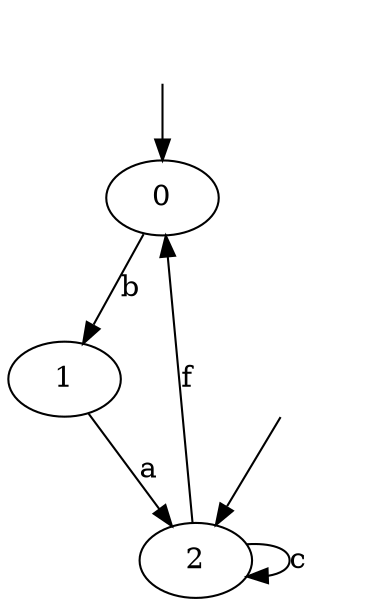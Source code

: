 digraph system {
_0[label="", shape=none ];
_0->0;
_2[label="", shape=none ];
_2->2;
0->1 [label= "b"];
1->2 [label= "a"];
2->0 [label= "f"];
2->2 [label= "c"];
}

